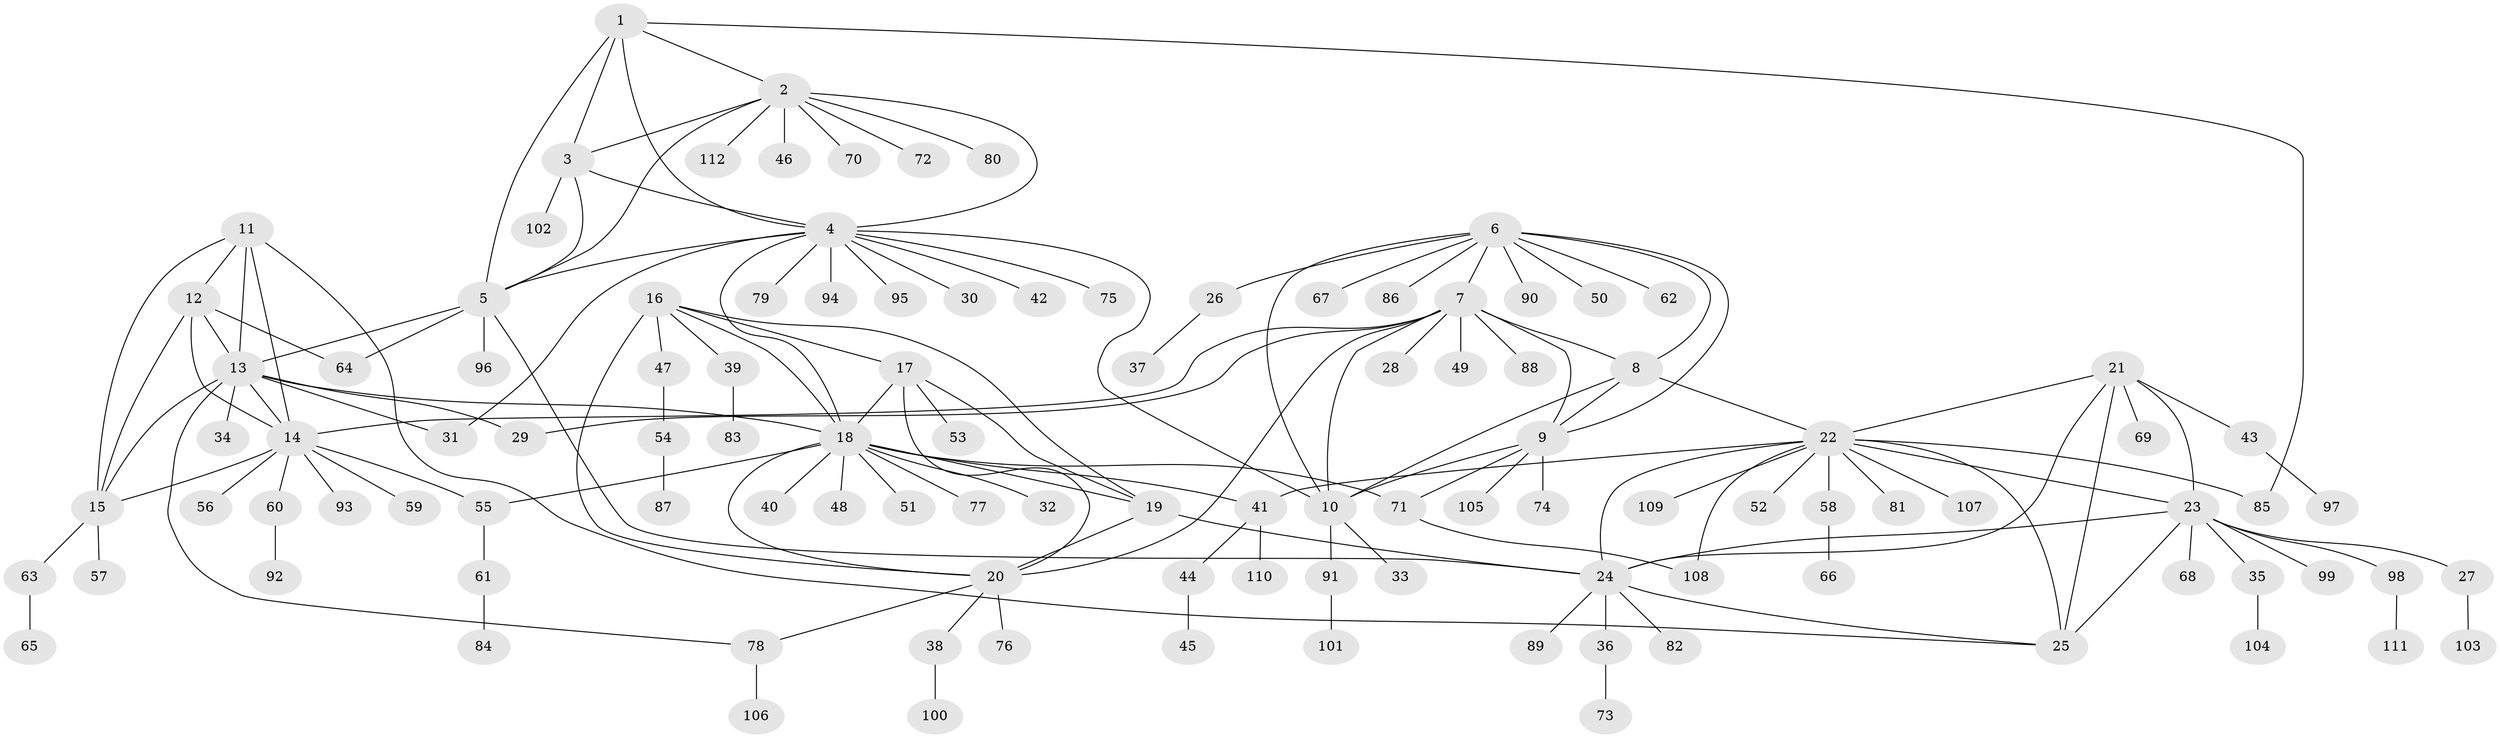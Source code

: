 // coarse degree distribution, {5: 0.03529411764705882, 7: 0.023529411764705882, 12: 0.03529411764705882, 14: 0.011764705882352941, 11: 0.011764705882352941, 6: 0.03529411764705882, 4: 0.023529411764705882, 9: 0.023529411764705882, 8: 0.023529411764705882, 1: 0.6470588235294118, 2: 0.09411764705882353, 3: 0.03529411764705882}
// Generated by graph-tools (version 1.1) at 2025/24/03/03/25 07:24:10]
// undirected, 112 vertices, 156 edges
graph export_dot {
graph [start="1"]
  node [color=gray90,style=filled];
  1;
  2;
  3;
  4;
  5;
  6;
  7;
  8;
  9;
  10;
  11;
  12;
  13;
  14;
  15;
  16;
  17;
  18;
  19;
  20;
  21;
  22;
  23;
  24;
  25;
  26;
  27;
  28;
  29;
  30;
  31;
  32;
  33;
  34;
  35;
  36;
  37;
  38;
  39;
  40;
  41;
  42;
  43;
  44;
  45;
  46;
  47;
  48;
  49;
  50;
  51;
  52;
  53;
  54;
  55;
  56;
  57;
  58;
  59;
  60;
  61;
  62;
  63;
  64;
  65;
  66;
  67;
  68;
  69;
  70;
  71;
  72;
  73;
  74;
  75;
  76;
  77;
  78;
  79;
  80;
  81;
  82;
  83;
  84;
  85;
  86;
  87;
  88;
  89;
  90;
  91;
  92;
  93;
  94;
  95;
  96;
  97;
  98;
  99;
  100;
  101;
  102;
  103;
  104;
  105;
  106;
  107;
  108;
  109;
  110;
  111;
  112;
  1 -- 2;
  1 -- 3;
  1 -- 4;
  1 -- 5;
  1 -- 85;
  2 -- 3;
  2 -- 4;
  2 -- 5;
  2 -- 46;
  2 -- 70;
  2 -- 72;
  2 -- 80;
  2 -- 112;
  3 -- 4;
  3 -- 5;
  3 -- 102;
  4 -- 5;
  4 -- 10;
  4 -- 18;
  4 -- 30;
  4 -- 31;
  4 -- 42;
  4 -- 75;
  4 -- 79;
  4 -- 94;
  4 -- 95;
  5 -- 13;
  5 -- 24;
  5 -- 64;
  5 -- 96;
  6 -- 7;
  6 -- 8;
  6 -- 9;
  6 -- 10;
  6 -- 26;
  6 -- 50;
  6 -- 62;
  6 -- 67;
  6 -- 86;
  6 -- 90;
  7 -- 8;
  7 -- 9;
  7 -- 10;
  7 -- 14;
  7 -- 20;
  7 -- 28;
  7 -- 29;
  7 -- 49;
  7 -- 88;
  8 -- 9;
  8 -- 10;
  8 -- 22;
  9 -- 10;
  9 -- 71;
  9 -- 74;
  9 -- 105;
  10 -- 33;
  10 -- 91;
  11 -- 12;
  11 -- 13;
  11 -- 14;
  11 -- 15;
  11 -- 25;
  12 -- 13;
  12 -- 14;
  12 -- 15;
  12 -- 64;
  13 -- 14;
  13 -- 15;
  13 -- 18;
  13 -- 29;
  13 -- 31;
  13 -- 34;
  13 -- 78;
  14 -- 15;
  14 -- 55;
  14 -- 56;
  14 -- 59;
  14 -- 60;
  14 -- 93;
  15 -- 57;
  15 -- 63;
  16 -- 17;
  16 -- 18;
  16 -- 19;
  16 -- 20;
  16 -- 39;
  16 -- 47;
  17 -- 18;
  17 -- 19;
  17 -- 20;
  17 -- 53;
  18 -- 19;
  18 -- 20;
  18 -- 32;
  18 -- 40;
  18 -- 41;
  18 -- 48;
  18 -- 51;
  18 -- 55;
  18 -- 71;
  18 -- 77;
  19 -- 20;
  19 -- 24;
  20 -- 38;
  20 -- 76;
  20 -- 78;
  21 -- 22;
  21 -- 23;
  21 -- 24;
  21 -- 25;
  21 -- 43;
  21 -- 69;
  22 -- 23;
  22 -- 24;
  22 -- 25;
  22 -- 41;
  22 -- 52;
  22 -- 58;
  22 -- 81;
  22 -- 85;
  22 -- 107;
  22 -- 108;
  22 -- 109;
  23 -- 24;
  23 -- 25;
  23 -- 27;
  23 -- 35;
  23 -- 68;
  23 -- 98;
  23 -- 99;
  24 -- 25;
  24 -- 36;
  24 -- 82;
  24 -- 89;
  26 -- 37;
  27 -- 103;
  35 -- 104;
  36 -- 73;
  38 -- 100;
  39 -- 83;
  41 -- 44;
  41 -- 110;
  43 -- 97;
  44 -- 45;
  47 -- 54;
  54 -- 87;
  55 -- 61;
  58 -- 66;
  60 -- 92;
  61 -- 84;
  63 -- 65;
  71 -- 108;
  78 -- 106;
  91 -- 101;
  98 -- 111;
}
